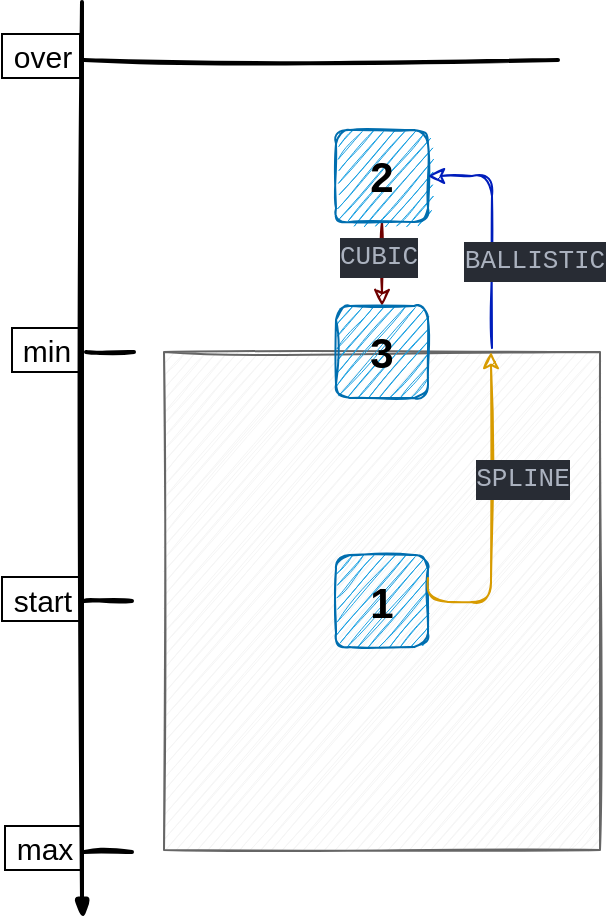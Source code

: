 <mxfile>
    <diagram id="J7INWLaaWKL7pv0Zl2Iv" name="第 1 页">
        <mxGraphModel dx="774" dy="896" grid="0" gridSize="10" guides="1" tooltips="1" connect="1" arrows="1" fold="1" page="1" pageScale="1" pageWidth="827" pageHeight="1169" background="none" math="0" shadow="0">
            <root>
                <mxCell id="0"/>
                <mxCell id="1" parent="0"/>
                <mxCell id="41" value="" style="line;strokeWidth=2;html=1;rounded=1;shadow=0;glass=0;labelBackgroundColor=#000000;sketch=1;fillColor=none;fontSize=15;fontColor=#FFFFFF;strokeColor=#000000;" vertex="1" parent="1">
                    <mxGeometry x="254" y="327" width="24" height="10" as="geometry"/>
                </mxCell>
                <mxCell id="6" value="" style="rounded=0;whiteSpace=wrap;html=1;fillColor=#f5f5f5;strokeColor=#666666;fontColor=#333333;sketch=1;" vertex="1" parent="1">
                    <mxGeometry x="293" y="332" width="218" height="249" as="geometry"/>
                </mxCell>
                <mxCell id="7" value="1" style="rounded=1;whiteSpace=wrap;html=1;fillColor=#1ba1e2;strokeColor=#006EAF;sketch=1;fontColor=#000000;fontStyle=1;fontSize=21;" vertex="1" parent="1">
                    <mxGeometry x="379" y="433.5" width="46" height="46" as="geometry"/>
                </mxCell>
                <mxCell id="33" style="edgeStyle=orthogonalEdgeStyle;rounded=0;sketch=1;orthogonalLoop=1;jettySize=auto;html=1;exitX=0.5;exitY=1;exitDx=0;exitDy=0;entryX=0.5;entryY=0;entryDx=0;entryDy=0;fontSize=21;fontColor=#000000;fillColor=#a20025;strokeColor=#6F0000;" edge="1" parent="1" source="9" target="8">
                    <mxGeometry relative="1" as="geometry"/>
                </mxCell>
                <mxCell id="39" value="&lt;div style=&quot;color: rgb(171 , 178 , 191) ; background-color: rgb(40 , 44 , 52) ; font-family: &amp;#34;menlo&amp;#34; , &amp;#34;monaco&amp;#34; , &amp;#34;courier new&amp;#34; , monospace ; font-size: 13px ; line-height: 20px&quot;&gt;CUBIC&lt;/div&gt;" style="edgeLabel;html=1;align=center;verticalAlign=middle;resizable=0;points=[];fontSize=15;fontColor=#FFFFFF;labelBackgroundColor=#000000;" vertex="1" connectable="0" parent="33">
                    <mxGeometry x="-0.191" y="-2" relative="1" as="geometry">
                        <mxPoint as="offset"/>
                    </mxGeometry>
                </mxCell>
                <mxCell id="9" value="2" style="rounded=1;whiteSpace=wrap;html=1;fillColor=#1ba1e2;strokeColor=#006EAF;sketch=1;glass=0;fontColor=#000000;fontSize=21;fontStyle=1" vertex="1" parent="1">
                    <mxGeometry x="379" y="221" width="46" height="46" as="geometry"/>
                </mxCell>
                <mxCell id="11" style="edgeStyle=orthogonalEdgeStyle;rounded=0;orthogonalLoop=1;jettySize=auto;html=1;exitX=0.5;exitY=1;exitDx=0;exitDy=0;" edge="1" parent="1" source="6" target="6">
                    <mxGeometry relative="1" as="geometry"/>
                </mxCell>
                <mxCell id="15" style="edgeStyle=orthogonalEdgeStyle;rounded=0;orthogonalLoop=1;jettySize=auto;html=1;exitX=0.5;exitY=1;exitDx=0;exitDy=0;" edge="1" parent="1" source="6" target="6">
                    <mxGeometry relative="1" as="geometry"/>
                </mxCell>
                <mxCell id="35" value="&lt;div style=&quot;color: rgb(171 , 178 , 191) ; background-color: rgb(40 , 44 , 52) ; font-family: &amp;#34;menlo&amp;#34; , &amp;#34;monaco&amp;#34; , &amp;#34;courier new&amp;#34; , monospace ; font-size: 13px ; line-height: 20px&quot;&gt;SPLINE&lt;/div&gt;" style="edgeStyle=segmentEdgeStyle;endArrow=classic;html=1;fontSize=15;entryX=0.75;entryY=0;entryDx=0;entryDy=0;exitX=1;exitY=0.25;exitDx=0;exitDy=0;sketch=1;fillColor=#ffe6cc;strokeColor=#d79b00;fontColor=#FFFFFF;labelBackgroundColor=#FFFF33;" edge="1" parent="1" source="7" target="6">
                    <mxGeometry x="0.252" y="-15" width="50" height="50" relative="1" as="geometry">
                        <mxPoint x="428" y="434" as="sourcePoint"/>
                        <mxPoint x="478" y="384" as="targetPoint"/>
                        <Array as="points">
                            <mxPoint x="425" y="457"/>
                            <mxPoint x="456" y="457"/>
                        </Array>
                        <mxPoint as="offset"/>
                    </mxGeometry>
                </mxCell>
                <mxCell id="37" value="" style="edgeStyle=elbowEdgeStyle;elbow=vertical;endArrow=classic;html=1;fontSize=21;fontColor=#000000;entryX=1;entryY=0.5;entryDx=0;entryDy=0;fillColor=#0050ef;strokeColor=#001DBC;sketch=1;" edge="1" parent="1" target="9">
                    <mxGeometry width="50" height="50" relative="1" as="geometry">
                        <mxPoint x="457" y="330" as="sourcePoint"/>
                        <mxPoint x="478" y="384" as="targetPoint"/>
                        <Array as="points">
                            <mxPoint x="457" y="244"/>
                        </Array>
                    </mxGeometry>
                </mxCell>
                <mxCell id="38" value="&lt;div style=&quot;color: rgb(171 , 178 , 191) ; background-color: rgb(40 , 44 , 52) ; font-family: &amp;#34;menlo&amp;#34; , &amp;#34;monaco&amp;#34; , &amp;#34;courier new&amp;#34; , monospace ; font-size: 13px ; line-height: 20px&quot;&gt;BALLISTIC&lt;/div&gt;" style="edgeLabel;html=1;align=center;verticalAlign=middle;resizable=0;points=[];fontSize=15;fontColor=#FFFFFF;labelBackgroundColor=#3333FF;" vertex="1" connectable="0" parent="37">
                    <mxGeometry x="-0.271" y="-2" relative="1" as="geometry">
                        <mxPoint x="19" y="-1.24" as="offset"/>
                    </mxGeometry>
                </mxCell>
                <mxCell id="8" value="3" style="rounded=1;whiteSpace=wrap;html=1;fillColor=#1ba1e2;strokeColor=#006EAF;glass=0;shadow=0;sketch=1;fontColor=#000000;fontStyle=1;fontSize=21;" vertex="1" parent="1">
                    <mxGeometry x="379" y="309" width="46" height="46" as="geometry"/>
                </mxCell>
                <mxCell id="40" value="" style="line;strokeWidth=2;direction=south;html=1;rounded=1;shadow=0;glass=0;labelBackgroundColor=#000000;sketch=1;fillColor=none;fontSize=15;fontColor=#FFFFFF;strokeColor=#000000;" vertex="1" parent="1">
                    <mxGeometry x="247" y="157" width="10" height="449" as="geometry"/>
                </mxCell>
                <mxCell id="43" value="" style="line;strokeWidth=2;html=1;rounded=1;shadow=0;glass=0;labelBackgroundColor=#000000;sketch=1;fillColor=none;fontSize=15;fontColor=#FFFFFF;strokeColor=#000000;" vertex="1" parent="1">
                    <mxGeometry x="253" y="577" width="24" height="10" as="geometry"/>
                </mxCell>
                <mxCell id="44" value="" style="line;strokeWidth=2;html=1;rounded=1;shadow=0;glass=0;labelBackgroundColor=#000000;sketch=1;fillColor=none;fontSize=15;fontColor=#FFFFFF;strokeColor=#000000;" vertex="1" parent="1">
                    <mxGeometry x="253" y="451.5" width="24" height="10" as="geometry"/>
                </mxCell>
                <mxCell id="45" value="" style="line;strokeWidth=2;html=1;rounded=1;shadow=0;glass=0;labelBackgroundColor=#000000;sketch=1;fillColor=none;fontSize=15;fontColor=#FFFFFF;strokeColor=#000000;" vertex="1" parent="1">
                    <mxGeometry x="253" y="181" width="237" height="10" as="geometry"/>
                </mxCell>
                <mxCell id="46" value="over" style="text;html=1;align=center;verticalAlign=middle;resizable=0;points=[];autosize=1;fontSize=15;fontColor=#000000;strokeColor=#000000;" vertex="1" parent="1">
                    <mxGeometry x="212" y="173" width="39" height="22" as="geometry"/>
                </mxCell>
                <mxCell id="47" value="min" style="text;html=1;align=center;verticalAlign=middle;resizable=0;points=[];autosize=1;fontSize=15;fontColor=#000000;strokeColor=#000000;" vertex="1" parent="1">
                    <mxGeometry x="217" y="320" width="34" height="22" as="geometry"/>
                </mxCell>
                <mxCell id="48" value="start" style="text;html=1;align=center;verticalAlign=middle;resizable=0;points=[];autosize=1;fontSize=15;fontColor=#000000;strokeColor=#000000;" vertex="1" parent="1">
                    <mxGeometry x="212" y="444.5" width="39" height="22" as="geometry"/>
                </mxCell>
                <mxCell id="49" value="max" style="text;html=1;align=center;verticalAlign=middle;resizable=0;points=[];autosize=1;fontSize=15;fontColor=#000000;strokeColor=#000000;" vertex="1" parent="1">
                    <mxGeometry x="213.5" y="569" width="38" height="22" as="geometry"/>
                </mxCell>
                <mxCell id="54" value="" style="triangle;whiteSpace=wrap;html=1;rounded=1;shadow=0;glass=0;labelBackgroundColor=#000000;sketch=0;strokeColor=#000000;fontSize=15;fontColor=#000000;rotation=90;fillColor=#000000;" vertex="1" parent="1">
                    <mxGeometry x="247" y="606" width="10.5" height="8" as="geometry"/>
                </mxCell>
            </root>
        </mxGraphModel>
    </diagram>
</mxfile>